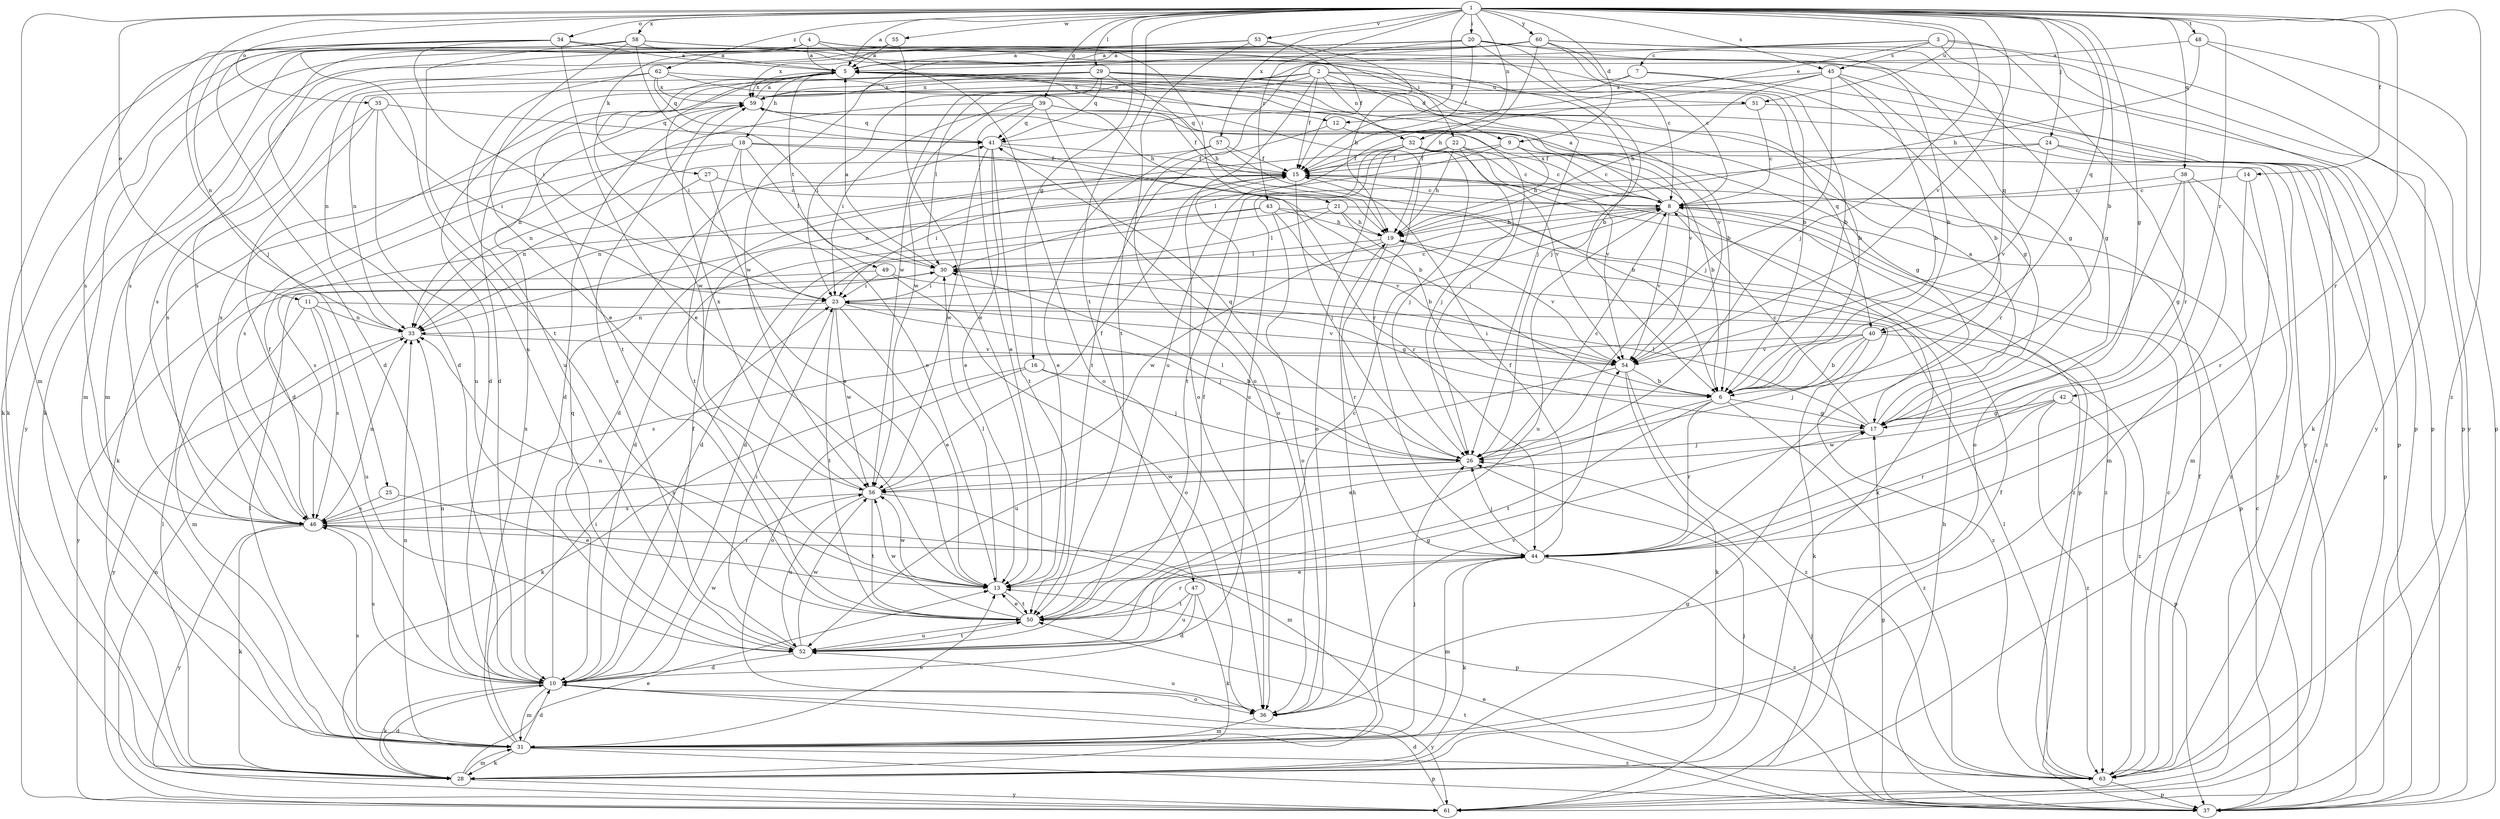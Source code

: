 strict digraph  {
	1 -> 5 [label=a];
	4 -> 5 [label=a];
	8 -> 5 [label=a];
	17 -> 5 [label=a];
	20 -> 5 [label=a];
	30 -> 5 [label=a];
	34 -> 5 [label=a];
	48 -> 5 [label=a];
	53 -> 5 [label=a];
	55 -> 5 [label=a];
	58 -> 5 [label=a];
	59 -> 5 [label=a];
	60 -> 5 [label=a];
	1 -> 6 [label=b];
	5 -> 6 [label=b];
	7 -> 6 [label=b];
	9 -> 6 [label=b];
	16 -> 6 [label=b];
	18 -> 6 [label=b];
	20 -> 6 [label=b];
	21 -> 6 [label=b];
	29 -> 6 [label=b];
	34 -> 6 [label=b];
	40 -> 6 [label=b];
	45 -> 6 [label=b];
	54 -> 6 [label=b];
	57 -> 6 [label=b];
	58 -> 6 [label=b];
	60 -> 6 [label=b];
	3 -> 7 [label=c];
	9 -> 8 [label=c];
	14 -> 8 [label=c];
	15 -> 8 [label=c];
	17 -> 8 [label=c];
	20 -> 8 [label=c];
	22 -> 8 [label=c];
	23 -> 8 [label=c];
	26 -> 8 [label=c];
	27 -> 8 [label=c];
	32 -> 8 [label=c];
	37 -> 8 [label=c];
	38 -> 8 [label=c];
	50 -> 8 [label=c];
	51 -> 8 [label=c];
	60 -> 8 [label=c];
	63 -> 8 [label=c];
	1 -> 9 [label=d];
	2 -> 9 [label=d];
	2 -> 10 [label=d];
	8 -> 10 [label=d];
	21 -> 10 [label=d];
	22 -> 10 [label=d];
	28 -> 10 [label=d];
	29 -> 10 [label=d];
	31 -> 10 [label=d];
	34 -> 10 [label=d];
	35 -> 10 [label=d];
	43 -> 10 [label=d];
	47 -> 10 [label=d];
	52 -> 10 [label=d];
	55 -> 10 [label=d];
	59 -> 10 [label=d];
	61 -> 10 [label=d];
	1 -> 11 [label=e];
	3 -> 12 [label=e];
	5 -> 12 [label=e];
	6 -> 13 [label=e];
	18 -> 13 [label=e];
	23 -> 13 [label=e];
	25 -> 13 [label=e];
	27 -> 13 [label=e];
	28 -> 13 [label=e];
	31 -> 13 [label=e];
	34 -> 13 [label=e];
	37 -> 13 [label=e];
	39 -> 13 [label=e];
	41 -> 13 [label=e];
	44 -> 13 [label=e];
	50 -> 13 [label=e];
	55 -> 13 [label=e];
	57 -> 13 [label=e];
	58 -> 13 [label=e];
	1 -> 14 [label=f];
	1 -> 15 [label=f];
	2 -> 15 [label=f];
	9 -> 15 [label=f];
	10 -> 15 [label=f];
	18 -> 15 [label=f];
	20 -> 15 [label=f];
	22 -> 15 [label=f];
	24 -> 15 [label=f];
	32 -> 15 [label=f];
	39 -> 15 [label=f];
	41 -> 15 [label=f];
	44 -> 15 [label=f];
	46 -> 15 [label=f];
	50 -> 15 [label=f];
	53 -> 15 [label=f];
	56 -> 15 [label=f];
	57 -> 15 [label=f];
	61 -> 15 [label=f];
	63 -> 15 [label=f];
	1 -> 16 [label=g];
	1 -> 17 [label=g];
	6 -> 17 [label=g];
	20 -> 17 [label=g];
	28 -> 17 [label=g];
	29 -> 17 [label=g];
	37 -> 17 [label=g];
	38 -> 17 [label=g];
	42 -> 17 [label=g];
	49 -> 17 [label=g];
	52 -> 17 [label=g];
	59 -> 17 [label=g];
	60 -> 17 [label=g];
	5 -> 18 [label=h];
	8 -> 19 [label=h];
	9 -> 19 [label=h];
	21 -> 19 [label=h];
	22 -> 19 [label=h];
	29 -> 19 [label=h];
	31 -> 19 [label=h];
	37 -> 19 [label=h];
	43 -> 19 [label=h];
	45 -> 19 [label=h];
	48 -> 19 [label=h];
	53 -> 19 [label=h];
	60 -> 19 [label=h];
	62 -> 19 [label=h];
	1 -> 20 [label=i];
	4 -> 21 [label=i];
	4 -> 22 [label=i];
	5 -> 23 [label=i];
	15 -> 23 [label=i];
	29 -> 23 [label=i];
	30 -> 23 [label=i];
	31 -> 23 [label=i];
	34 -> 23 [label=i];
	35 -> 23 [label=i];
	39 -> 23 [label=i];
	49 -> 23 [label=i];
	52 -> 23 [label=i];
	54 -> 23 [label=i];
	1 -> 24 [label=j];
	1 -> 25 [label=j];
	1 -> 26 [label=j];
	12 -> 26 [label=j];
	15 -> 26 [label=j];
	16 -> 26 [label=j];
	17 -> 26 [label=j];
	20 -> 26 [label=j];
	22 -> 26 [label=j];
	23 -> 26 [label=j];
	31 -> 26 [label=j];
	32 -> 26 [label=j];
	34 -> 26 [label=j];
	37 -> 26 [label=j];
	40 -> 26 [label=j];
	44 -> 26 [label=j];
	45 -> 26 [label=j];
	61 -> 26 [label=j];
	4 -> 27 [label=k];
	4 -> 28 [label=k];
	8 -> 28 [label=k];
	10 -> 28 [label=k];
	16 -> 28 [label=k];
	18 -> 28 [label=k];
	31 -> 28 [label=k];
	40 -> 28 [label=k];
	44 -> 28 [label=k];
	45 -> 28 [label=k];
	46 -> 28 [label=k];
	47 -> 28 [label=k];
	54 -> 28 [label=k];
	58 -> 28 [label=k];
	60 -> 28 [label=k];
	1 -> 29 [label=l];
	2 -> 30 [label=l];
	9 -> 30 [label=l];
	13 -> 30 [label=l];
	17 -> 30 [label=l];
	18 -> 30 [label=l];
	19 -> 30 [label=l];
	21 -> 30 [label=l];
	26 -> 30 [label=l];
	28 -> 30 [label=l];
	31 -> 30 [label=l];
	58 -> 30 [label=l];
	63 -> 30 [label=l];
	1 -> 31 [label=m];
	4 -> 31 [label=m];
	10 -> 31 [label=m];
	11 -> 31 [label=m];
	14 -> 31 [label=m];
	28 -> 31 [label=m];
	36 -> 31 [label=m];
	38 -> 31 [label=m];
	44 -> 31 [label=m];
	56 -> 31 [label=m];
	60 -> 31 [label=m];
	1 -> 32 [label=n];
	2 -> 32 [label=n];
	5 -> 33 [label=n];
	10 -> 33 [label=n];
	11 -> 33 [label=n];
	13 -> 33 [label=n];
	15 -> 33 [label=n];
	23 -> 33 [label=n];
	24 -> 33 [label=n];
	27 -> 33 [label=n];
	29 -> 33 [label=n];
	31 -> 33 [label=n];
	34 -> 33 [label=n];
	39 -> 33 [label=n];
	46 -> 33 [label=n];
	57 -> 33 [label=n];
	61 -> 33 [label=n];
	1 -> 34 [label=o];
	1 -> 35 [label=o];
	2 -> 36 [label=o];
	4 -> 36 [label=o];
	10 -> 36 [label=o];
	16 -> 36 [label=o];
	32 -> 36 [label=o];
	38 -> 36 [label=o];
	39 -> 36 [label=o];
	43 -> 36 [label=o];
	49 -> 36 [label=o];
	53 -> 36 [label=o];
	4 -> 37 [label=p];
	7 -> 37 [label=p];
	8 -> 37 [label=p];
	15 -> 37 [label=p];
	24 -> 37 [label=p];
	31 -> 37 [label=p];
	42 -> 37 [label=p];
	46 -> 37 [label=p];
	48 -> 37 [label=p];
	58 -> 37 [label=p];
	60 -> 37 [label=p];
	63 -> 37 [label=p];
	1 -> 38 [label=q];
	1 -> 39 [label=q];
	1 -> 40 [label=q];
	2 -> 40 [label=q];
	3 -> 40 [label=q];
	10 -> 41 [label=q];
	26 -> 41 [label=q];
	29 -> 41 [label=q];
	35 -> 41 [label=q];
	39 -> 41 [label=q];
	51 -> 41 [label=q];
	59 -> 41 [label=q];
	62 -> 41 [label=q];
	1 -> 42 [label=r];
	1 -> 43 [label=r];
	1 -> 44 [label=r];
	3 -> 44 [label=r];
	5 -> 44 [label=r];
	6 -> 44 [label=r];
	14 -> 44 [label=r];
	19 -> 44 [label=r];
	41 -> 44 [label=r];
	42 -> 44 [label=r];
	45 -> 44 [label=r];
	46 -> 44 [label=r];
	50 -> 44 [label=r];
	1 -> 45 [label=s];
	3 -> 45 [label=s];
	4 -> 46 [label=s];
	10 -> 46 [label=s];
	11 -> 46 [label=s];
	18 -> 46 [label=s];
	20 -> 46 [label=s];
	25 -> 46 [label=s];
	26 -> 46 [label=s];
	31 -> 46 [label=s];
	34 -> 46 [label=s];
	35 -> 46 [label=s];
	40 -> 46 [label=s];
	43 -> 46 [label=s];
	56 -> 46 [label=s];
	62 -> 46 [label=s];
	1 -> 47 [label=t];
	1 -> 48 [label=t];
	5 -> 49 [label=t];
	5 -> 50 [label=t];
	6 -> 50 [label=t];
	12 -> 50 [label=t];
	13 -> 50 [label=t];
	18 -> 50 [label=t];
	20 -> 50 [label=t];
	23 -> 50 [label=t];
	32 -> 50 [label=t];
	37 -> 50 [label=t];
	41 -> 50 [label=t];
	47 -> 50 [label=t];
	52 -> 50 [label=t];
	56 -> 50 [label=t];
	58 -> 50 [label=t];
	1 -> 51 [label=u];
	2 -> 51 [label=u];
	8 -> 52 [label=u];
	11 -> 52 [label=u];
	32 -> 52 [label=u];
	35 -> 52 [label=u];
	36 -> 52 [label=u];
	45 -> 52 [label=u];
	47 -> 52 [label=u];
	50 -> 52 [label=u];
	54 -> 52 [label=u];
	56 -> 52 [label=u];
	58 -> 52 [label=u];
	62 -> 52 [label=u];
	1 -> 53 [label=v];
	1 -> 54 [label=v];
	8 -> 54 [label=v];
	19 -> 54 [label=v];
	22 -> 54 [label=v];
	23 -> 54 [label=v];
	24 -> 54 [label=v];
	32 -> 54 [label=v];
	33 -> 54 [label=v];
	36 -> 54 [label=v];
	39 -> 54 [label=v];
	40 -> 54 [label=v];
	43 -> 54 [label=v];
	62 -> 54 [label=v];
	1 -> 55 [label=w];
	3 -> 56 [label=w];
	5 -> 56 [label=w];
	7 -> 56 [label=w];
	10 -> 56 [label=w];
	13 -> 56 [label=w];
	19 -> 56 [label=w];
	23 -> 56 [label=w];
	26 -> 56 [label=w];
	41 -> 56 [label=w];
	42 -> 56 [label=w];
	50 -> 56 [label=w];
	52 -> 56 [label=w];
	60 -> 56 [label=w];
	1 -> 57 [label=x];
	1 -> 58 [label=x];
	2 -> 59 [label=x];
	5 -> 59 [label=x];
	7 -> 59 [label=x];
	8 -> 59 [label=x];
	20 -> 59 [label=x];
	29 -> 59 [label=x];
	31 -> 59 [label=x];
	45 -> 59 [label=x];
	46 -> 59 [label=x];
	52 -> 59 [label=x];
	56 -> 59 [label=x];
	62 -> 59 [label=x];
	1 -> 60 [label=y];
	3 -> 61 [label=y];
	10 -> 61 [label=y];
	28 -> 61 [label=y];
	29 -> 61 [label=y];
	32 -> 61 [label=y];
	33 -> 61 [label=y];
	46 -> 61 [label=y];
	48 -> 61 [label=y];
	49 -> 61 [label=y];
	53 -> 61 [label=y];
	1 -> 62 [label=z];
	1 -> 63 [label=z];
	6 -> 63 [label=z];
	11 -> 63 [label=z];
	21 -> 63 [label=z];
	24 -> 63 [label=z];
	31 -> 63 [label=z];
	38 -> 63 [label=z];
	40 -> 63 [label=z];
	42 -> 63 [label=z];
	43 -> 63 [label=z];
	44 -> 63 [label=z];
	51 -> 63 [label=z];
	54 -> 63 [label=z];
}
